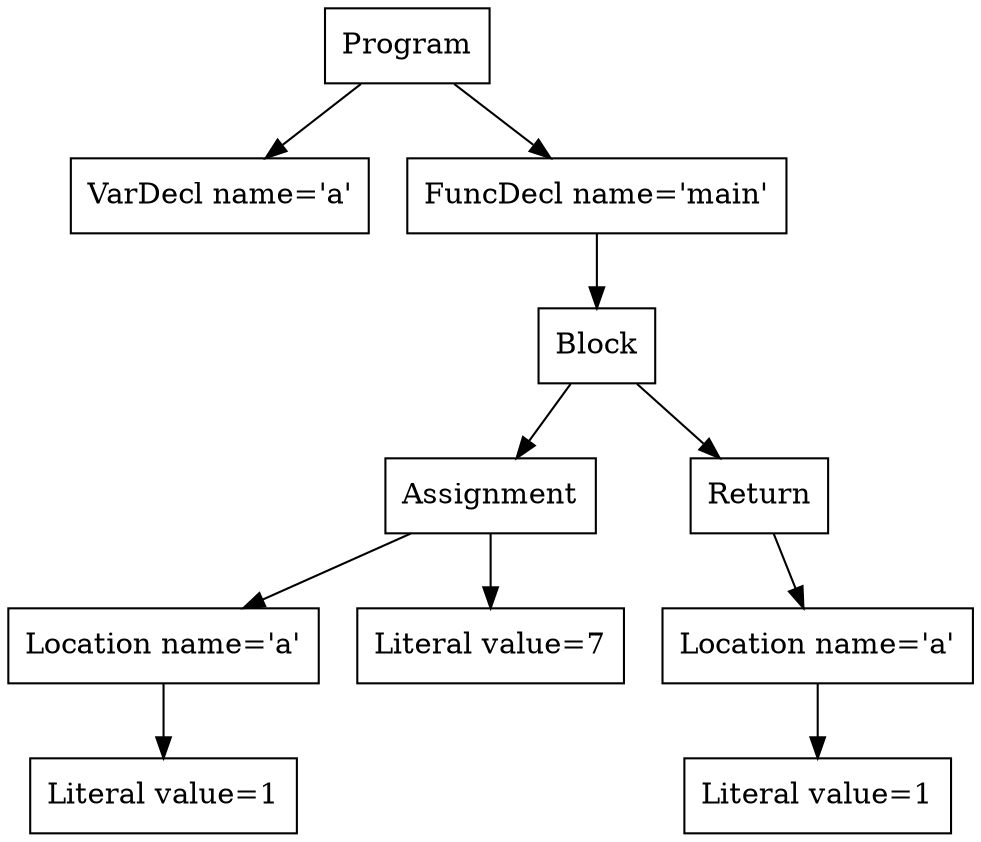 digraph AST {
1 [shape=box, label="VarDecl name='a'"];
6 [shape=box, label="Literal value=1"];
5 [shape=box, label="Location name='a'"];
5 -> 6;
7 [shape=box, label="Literal value=7"];
4 [shape=box, label="Assignment"];
4 -> 5;
4 -> 7;
10 [shape=box, label="Literal value=1"];
9 [shape=box, label="Location name='a'"];
9 -> 10;
8 [shape=box, label="Return"];
8 -> 9;
3 [shape=box, label="Block"];
3 -> 4;
3 -> 8;
2 [shape=box, label="FuncDecl name='main'"];
2 -> 3;
0 [shape=box, label="Program"];
0 -> 1;
0 -> 2;
}
